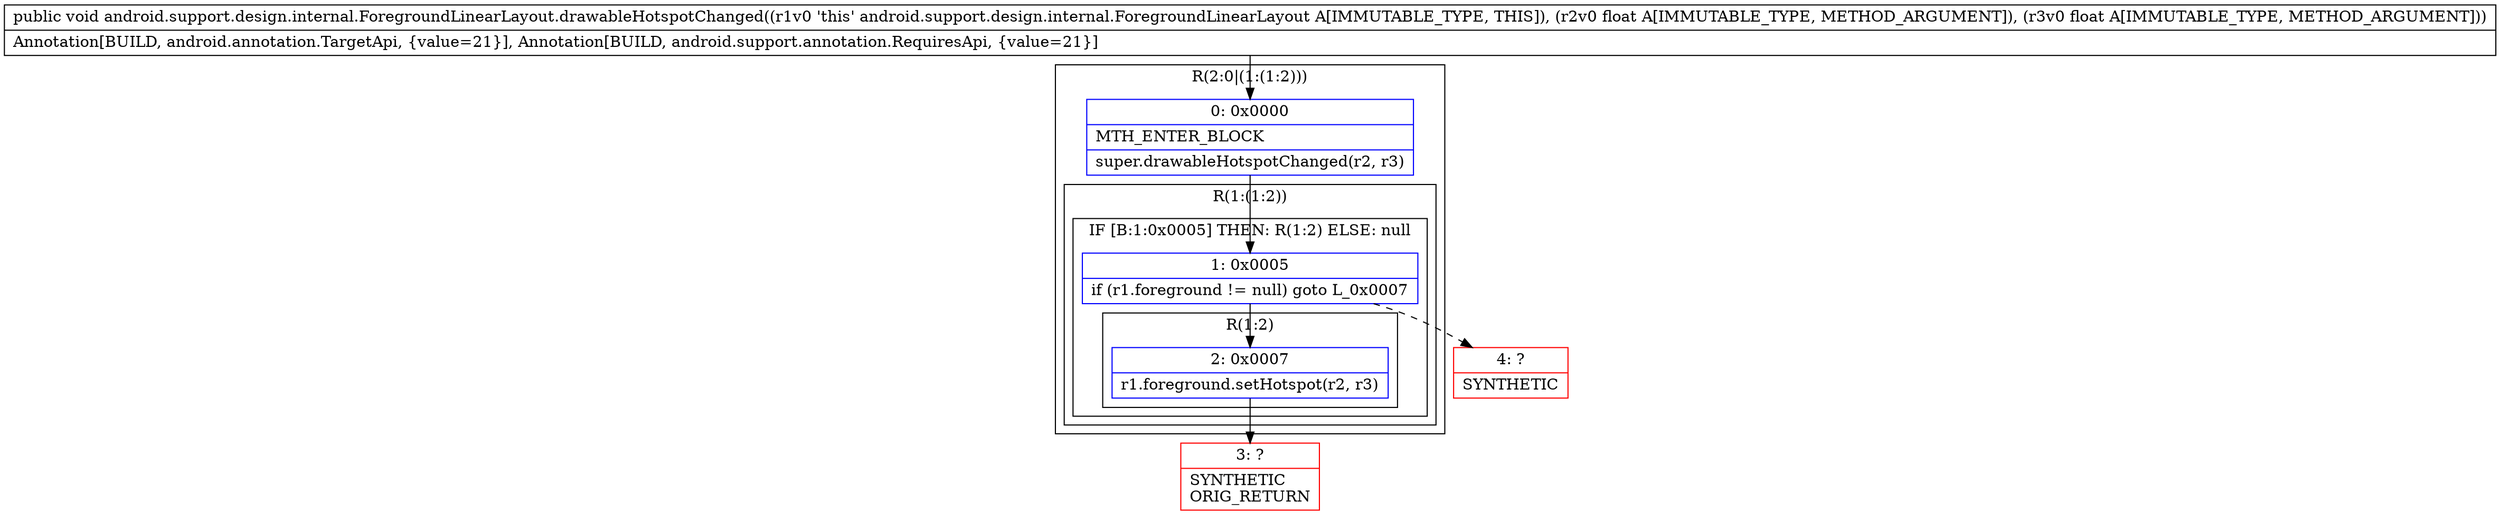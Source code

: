 digraph "CFG forandroid.support.design.internal.ForegroundLinearLayout.drawableHotspotChanged(FF)V" {
subgraph cluster_Region_1228203717 {
label = "R(2:0|(1:(1:2)))";
node [shape=record,color=blue];
Node_0 [shape=record,label="{0\:\ 0x0000|MTH_ENTER_BLOCK\l|super.drawableHotspotChanged(r2, r3)\l}"];
subgraph cluster_Region_1305028181 {
label = "R(1:(1:2))";
node [shape=record,color=blue];
subgraph cluster_IfRegion_722448314 {
label = "IF [B:1:0x0005] THEN: R(1:2) ELSE: null";
node [shape=record,color=blue];
Node_1 [shape=record,label="{1\:\ 0x0005|if (r1.foreground != null) goto L_0x0007\l}"];
subgraph cluster_Region_1733428951 {
label = "R(1:2)";
node [shape=record,color=blue];
Node_2 [shape=record,label="{2\:\ 0x0007|r1.foreground.setHotspot(r2, r3)\l}"];
}
}
}
}
Node_3 [shape=record,color=red,label="{3\:\ ?|SYNTHETIC\lORIG_RETURN\l}"];
Node_4 [shape=record,color=red,label="{4\:\ ?|SYNTHETIC\l}"];
MethodNode[shape=record,label="{public void android.support.design.internal.ForegroundLinearLayout.drawableHotspotChanged((r1v0 'this' android.support.design.internal.ForegroundLinearLayout A[IMMUTABLE_TYPE, THIS]), (r2v0 float A[IMMUTABLE_TYPE, METHOD_ARGUMENT]), (r3v0 float A[IMMUTABLE_TYPE, METHOD_ARGUMENT]))  | Annotation[BUILD, android.annotation.TargetApi, \{value=21\}], Annotation[BUILD, android.support.annotation.RequiresApi, \{value=21\}]\l}"];
MethodNode -> Node_0;
Node_0 -> Node_1;
Node_1 -> Node_2;
Node_1 -> Node_4[style=dashed];
Node_2 -> Node_3;
}

